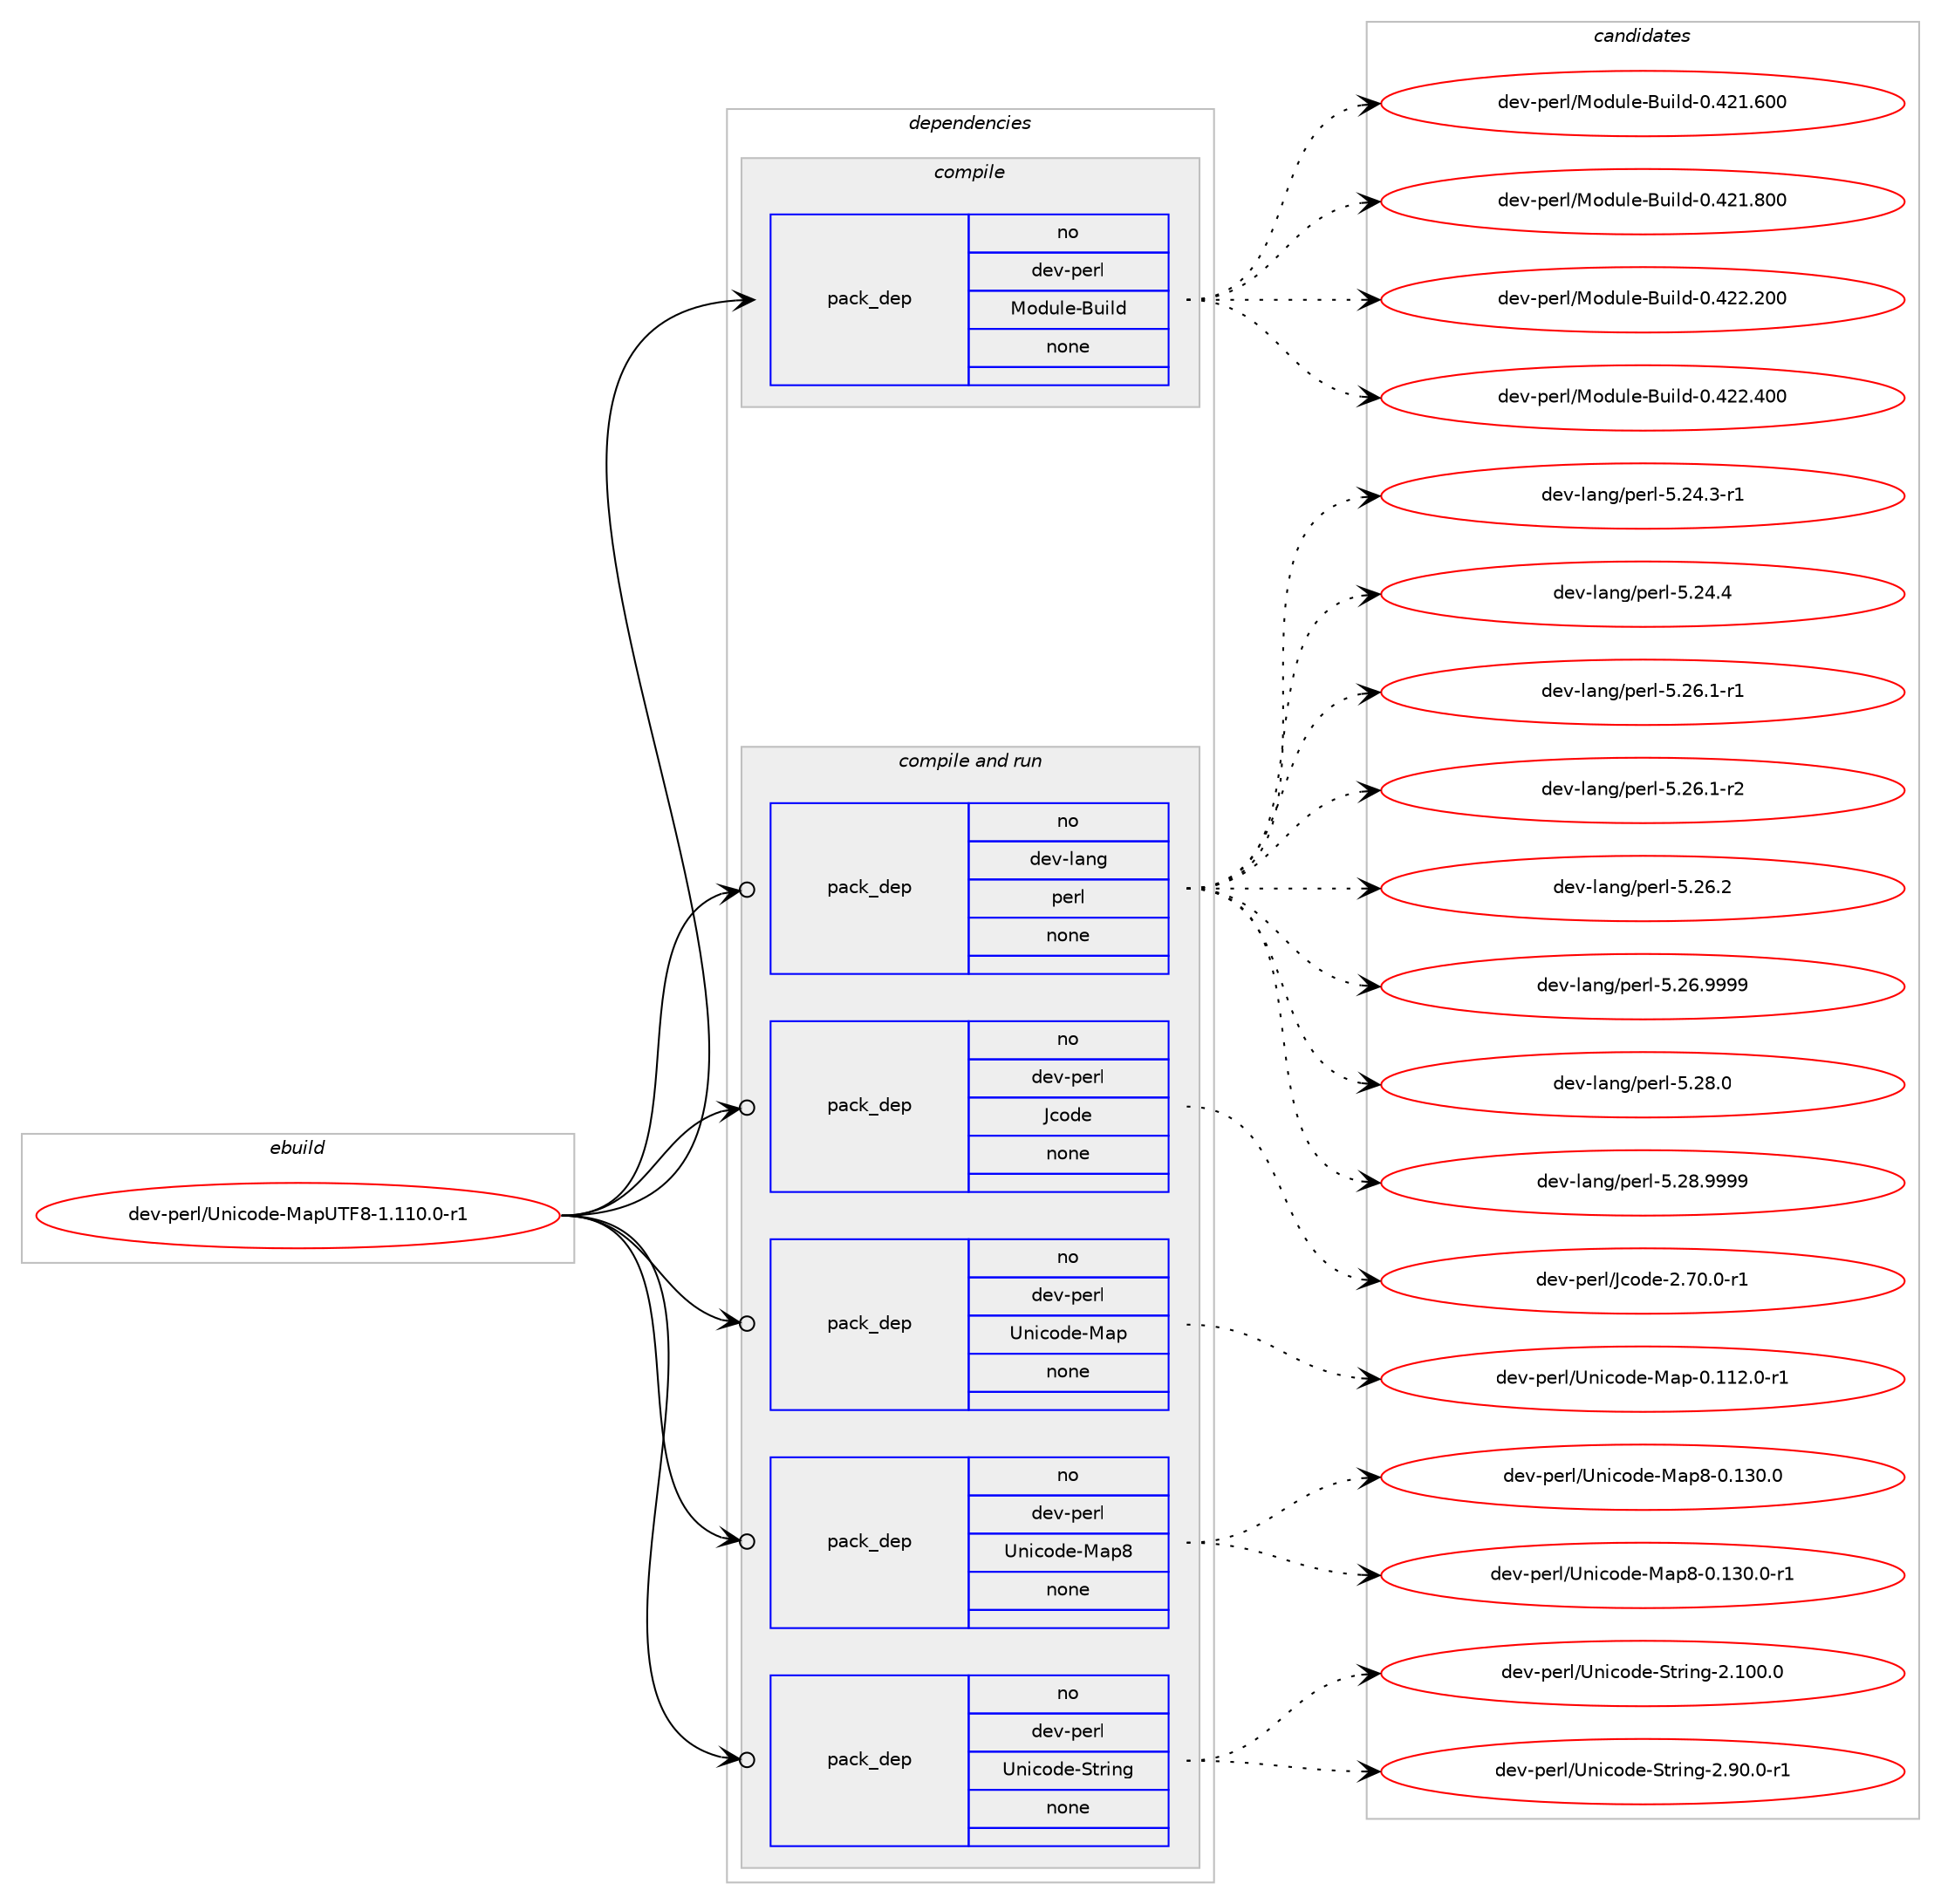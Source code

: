 digraph prolog {

# *************
# Graph options
# *************

newrank=true;
concentrate=true;
compound=true;
graph [rankdir=LR,fontname=Helvetica,fontsize=10,ranksep=1.5];#, ranksep=2.5, nodesep=0.2];
edge  [arrowhead=vee];
node  [fontname=Helvetica,fontsize=10];

# **********
# The ebuild
# **********

subgraph cluster_leftcol {
color=gray;
rank=same;
label=<<i>ebuild</i>>;
id [label="dev-perl/Unicode-MapUTF8-1.110.0-r1", color=red, width=4, href="../dev-perl/Unicode-MapUTF8-1.110.0-r1.svg"];
}

# ****************
# The dependencies
# ****************

subgraph cluster_midcol {
color=gray;
label=<<i>dependencies</i>>;
subgraph cluster_compile {
fillcolor="#eeeeee";
style=filled;
label=<<i>compile</i>>;
subgraph pack998578 {
dependency1390712 [label=<<TABLE BORDER="0" CELLBORDER="1" CELLSPACING="0" CELLPADDING="4" WIDTH="220"><TR><TD ROWSPAN="6" CELLPADDING="30">pack_dep</TD></TR><TR><TD WIDTH="110">no</TD></TR><TR><TD>dev-perl</TD></TR><TR><TD>Module-Build</TD></TR><TR><TD>none</TD></TR><TR><TD></TD></TR></TABLE>>, shape=none, color=blue];
}
id:e -> dependency1390712:w [weight=20,style="solid",arrowhead="vee"];
}
subgraph cluster_compileandrun {
fillcolor="#eeeeee";
style=filled;
label=<<i>compile and run</i>>;
subgraph pack998579 {
dependency1390713 [label=<<TABLE BORDER="0" CELLBORDER="1" CELLSPACING="0" CELLPADDING="4" WIDTH="220"><TR><TD ROWSPAN="6" CELLPADDING="30">pack_dep</TD></TR><TR><TD WIDTH="110">no</TD></TR><TR><TD>dev-lang</TD></TR><TR><TD>perl</TD></TR><TR><TD>none</TD></TR><TR><TD></TD></TR></TABLE>>, shape=none, color=blue];
}
id:e -> dependency1390713:w [weight=20,style="solid",arrowhead="odotvee"];
subgraph pack998580 {
dependency1390714 [label=<<TABLE BORDER="0" CELLBORDER="1" CELLSPACING="0" CELLPADDING="4" WIDTH="220"><TR><TD ROWSPAN="6" CELLPADDING="30">pack_dep</TD></TR><TR><TD WIDTH="110">no</TD></TR><TR><TD>dev-perl</TD></TR><TR><TD>Jcode</TD></TR><TR><TD>none</TD></TR><TR><TD></TD></TR></TABLE>>, shape=none, color=blue];
}
id:e -> dependency1390714:w [weight=20,style="solid",arrowhead="odotvee"];
subgraph pack998581 {
dependency1390715 [label=<<TABLE BORDER="0" CELLBORDER="1" CELLSPACING="0" CELLPADDING="4" WIDTH="220"><TR><TD ROWSPAN="6" CELLPADDING="30">pack_dep</TD></TR><TR><TD WIDTH="110">no</TD></TR><TR><TD>dev-perl</TD></TR><TR><TD>Unicode-Map</TD></TR><TR><TD>none</TD></TR><TR><TD></TD></TR></TABLE>>, shape=none, color=blue];
}
id:e -> dependency1390715:w [weight=20,style="solid",arrowhead="odotvee"];
subgraph pack998582 {
dependency1390716 [label=<<TABLE BORDER="0" CELLBORDER="1" CELLSPACING="0" CELLPADDING="4" WIDTH="220"><TR><TD ROWSPAN="6" CELLPADDING="30">pack_dep</TD></TR><TR><TD WIDTH="110">no</TD></TR><TR><TD>dev-perl</TD></TR><TR><TD>Unicode-Map8</TD></TR><TR><TD>none</TD></TR><TR><TD></TD></TR></TABLE>>, shape=none, color=blue];
}
id:e -> dependency1390716:w [weight=20,style="solid",arrowhead="odotvee"];
subgraph pack998583 {
dependency1390717 [label=<<TABLE BORDER="0" CELLBORDER="1" CELLSPACING="0" CELLPADDING="4" WIDTH="220"><TR><TD ROWSPAN="6" CELLPADDING="30">pack_dep</TD></TR><TR><TD WIDTH="110">no</TD></TR><TR><TD>dev-perl</TD></TR><TR><TD>Unicode-String</TD></TR><TR><TD>none</TD></TR><TR><TD></TD></TR></TABLE>>, shape=none, color=blue];
}
id:e -> dependency1390717:w [weight=20,style="solid",arrowhead="odotvee"];
}
subgraph cluster_run {
fillcolor="#eeeeee";
style=filled;
label=<<i>run</i>>;
}
}

# **************
# The candidates
# **************

subgraph cluster_choices {
rank=same;
color=gray;
label=<<i>candidates</i>>;

subgraph choice998578 {
color=black;
nodesep=1;
choice100101118451121011141084777111100117108101456611710510810045484652504946544848 [label="dev-perl/Module-Build-0.421.600", color=red, width=4,href="../dev-perl/Module-Build-0.421.600.svg"];
choice100101118451121011141084777111100117108101456611710510810045484652504946564848 [label="dev-perl/Module-Build-0.421.800", color=red, width=4,href="../dev-perl/Module-Build-0.421.800.svg"];
choice100101118451121011141084777111100117108101456611710510810045484652505046504848 [label="dev-perl/Module-Build-0.422.200", color=red, width=4,href="../dev-perl/Module-Build-0.422.200.svg"];
choice100101118451121011141084777111100117108101456611710510810045484652505046524848 [label="dev-perl/Module-Build-0.422.400", color=red, width=4,href="../dev-perl/Module-Build-0.422.400.svg"];
dependency1390712:e -> choice100101118451121011141084777111100117108101456611710510810045484652504946544848:w [style=dotted,weight="100"];
dependency1390712:e -> choice100101118451121011141084777111100117108101456611710510810045484652504946564848:w [style=dotted,weight="100"];
dependency1390712:e -> choice100101118451121011141084777111100117108101456611710510810045484652505046504848:w [style=dotted,weight="100"];
dependency1390712:e -> choice100101118451121011141084777111100117108101456611710510810045484652505046524848:w [style=dotted,weight="100"];
}
subgraph choice998579 {
color=black;
nodesep=1;
choice100101118451089711010347112101114108455346505246514511449 [label="dev-lang/perl-5.24.3-r1", color=red, width=4,href="../dev-lang/perl-5.24.3-r1.svg"];
choice10010111845108971101034711210111410845534650524652 [label="dev-lang/perl-5.24.4", color=red, width=4,href="../dev-lang/perl-5.24.4.svg"];
choice100101118451089711010347112101114108455346505446494511449 [label="dev-lang/perl-5.26.1-r1", color=red, width=4,href="../dev-lang/perl-5.26.1-r1.svg"];
choice100101118451089711010347112101114108455346505446494511450 [label="dev-lang/perl-5.26.1-r2", color=red, width=4,href="../dev-lang/perl-5.26.1-r2.svg"];
choice10010111845108971101034711210111410845534650544650 [label="dev-lang/perl-5.26.2", color=red, width=4,href="../dev-lang/perl-5.26.2.svg"];
choice10010111845108971101034711210111410845534650544657575757 [label="dev-lang/perl-5.26.9999", color=red, width=4,href="../dev-lang/perl-5.26.9999.svg"];
choice10010111845108971101034711210111410845534650564648 [label="dev-lang/perl-5.28.0", color=red, width=4,href="../dev-lang/perl-5.28.0.svg"];
choice10010111845108971101034711210111410845534650564657575757 [label="dev-lang/perl-5.28.9999", color=red, width=4,href="../dev-lang/perl-5.28.9999.svg"];
dependency1390713:e -> choice100101118451089711010347112101114108455346505246514511449:w [style=dotted,weight="100"];
dependency1390713:e -> choice10010111845108971101034711210111410845534650524652:w [style=dotted,weight="100"];
dependency1390713:e -> choice100101118451089711010347112101114108455346505446494511449:w [style=dotted,weight="100"];
dependency1390713:e -> choice100101118451089711010347112101114108455346505446494511450:w [style=dotted,weight="100"];
dependency1390713:e -> choice10010111845108971101034711210111410845534650544650:w [style=dotted,weight="100"];
dependency1390713:e -> choice10010111845108971101034711210111410845534650544657575757:w [style=dotted,weight="100"];
dependency1390713:e -> choice10010111845108971101034711210111410845534650564648:w [style=dotted,weight="100"];
dependency1390713:e -> choice10010111845108971101034711210111410845534650564657575757:w [style=dotted,weight="100"];
}
subgraph choice998580 {
color=black;
nodesep=1;
choice10010111845112101114108477499111100101455046554846484511449 [label="dev-perl/Jcode-2.70.0-r1", color=red, width=4,href="../dev-perl/Jcode-2.70.0-r1.svg"];
dependency1390714:e -> choice10010111845112101114108477499111100101455046554846484511449:w [style=dotted,weight="100"];
}
subgraph choice998581 {
color=black;
nodesep=1;
choice1001011184511210111410847851101059911110010145779711245484649495046484511449 [label="dev-perl/Unicode-Map-0.112.0-r1", color=red, width=4,href="../dev-perl/Unicode-Map-0.112.0-r1.svg"];
dependency1390715:e -> choice1001011184511210111410847851101059911110010145779711245484649495046484511449:w [style=dotted,weight="100"];
}
subgraph choice998582 {
color=black;
nodesep=1;
choice10010111845112101114108478511010599111100101457797112564548464951484648 [label="dev-perl/Unicode-Map8-0.130.0", color=red, width=4,href="../dev-perl/Unicode-Map8-0.130.0.svg"];
choice100101118451121011141084785110105991111001014577971125645484649514846484511449 [label="dev-perl/Unicode-Map8-0.130.0-r1", color=red, width=4,href="../dev-perl/Unicode-Map8-0.130.0-r1.svg"];
dependency1390716:e -> choice10010111845112101114108478511010599111100101457797112564548464951484648:w [style=dotted,weight="100"];
dependency1390716:e -> choice100101118451121011141084785110105991111001014577971125645484649514846484511449:w [style=dotted,weight="100"];
}
subgraph choice998583 {
color=black;
nodesep=1;
choice1001011184511210111410847851101059911110010145831161141051101034550464948484648 [label="dev-perl/Unicode-String-2.100.0", color=red, width=4,href="../dev-perl/Unicode-String-2.100.0.svg"];
choice100101118451121011141084785110105991111001014583116114105110103455046574846484511449 [label="dev-perl/Unicode-String-2.90.0-r1", color=red, width=4,href="../dev-perl/Unicode-String-2.90.0-r1.svg"];
dependency1390717:e -> choice1001011184511210111410847851101059911110010145831161141051101034550464948484648:w [style=dotted,weight="100"];
dependency1390717:e -> choice100101118451121011141084785110105991111001014583116114105110103455046574846484511449:w [style=dotted,weight="100"];
}
}

}
